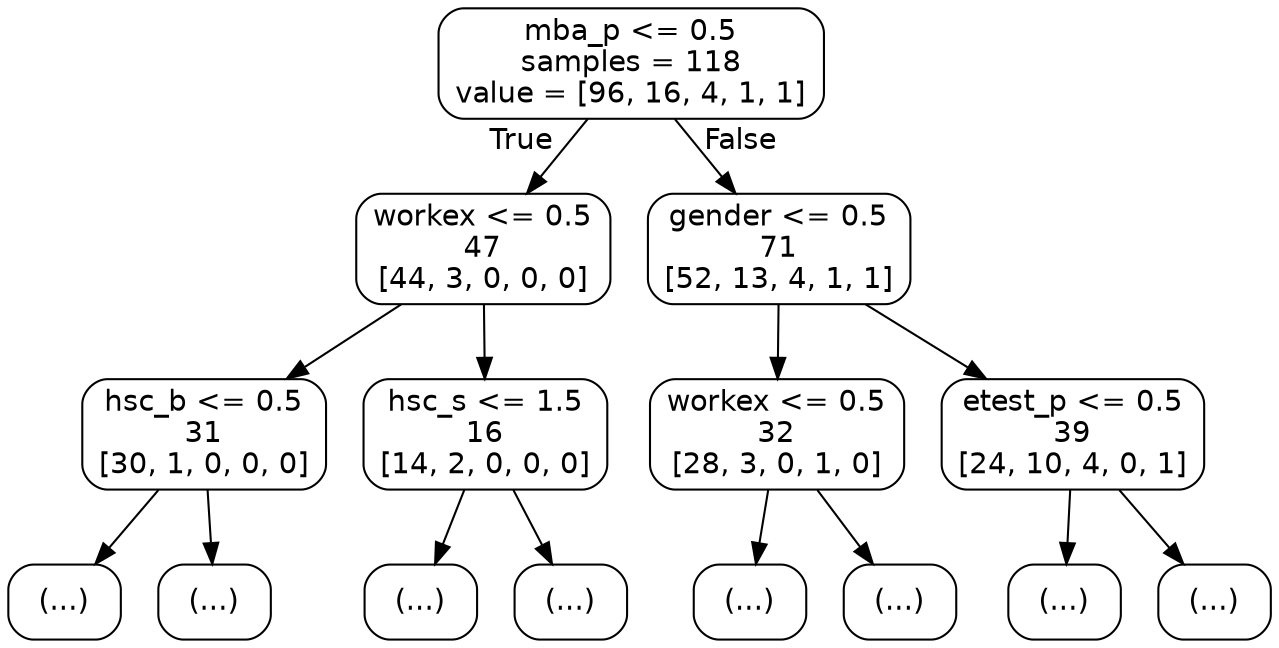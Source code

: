 digraph Tree {
node [shape=box, style="rounded", color="black", fontname=helvetica] ;
edge [fontname=helvetica] ;
0 [label="mba_p <= 0.5\nsamples = 118\nvalue = [96, 16, 4, 1, 1]"] ;
1 [label="workex <= 0.5\n47\n[44, 3, 0, 0, 0]"] ;
0 -> 1 [labeldistance=2.5, labelangle=45, headlabel="True"] ;
2 [label="hsc_b <= 0.5\n31\n[30, 1, 0, 0, 0]"] ;
1 -> 2 ;
3 [label="(...)"] ;
2 -> 3 ;
8 [label="(...)"] ;
2 -> 8 ;
9 [label="hsc_s <= 1.5\n16\n[14, 2, 0, 0, 0]"] ;
1 -> 9 ;
10 [label="(...)"] ;
9 -> 10 ;
11 [label="(...)"] ;
9 -> 11 ;
18 [label="gender <= 0.5\n71\n[52, 13, 4, 1, 1]"] ;
0 -> 18 [labeldistance=2.5, labelangle=-45, headlabel="False"] ;
19 [label="workex <= 0.5\n32\n[28, 3, 0, 1, 0]"] ;
18 -> 19 ;
20 [label="(...)"] ;
19 -> 20 ;
33 [label="(...)"] ;
19 -> 33 ;
38 [label="etest_p <= 0.5\n39\n[24, 10, 4, 0, 1]"] ;
18 -> 38 ;
39 [label="(...)"] ;
38 -> 39 ;
44 [label="(...)"] ;
38 -> 44 ;
}